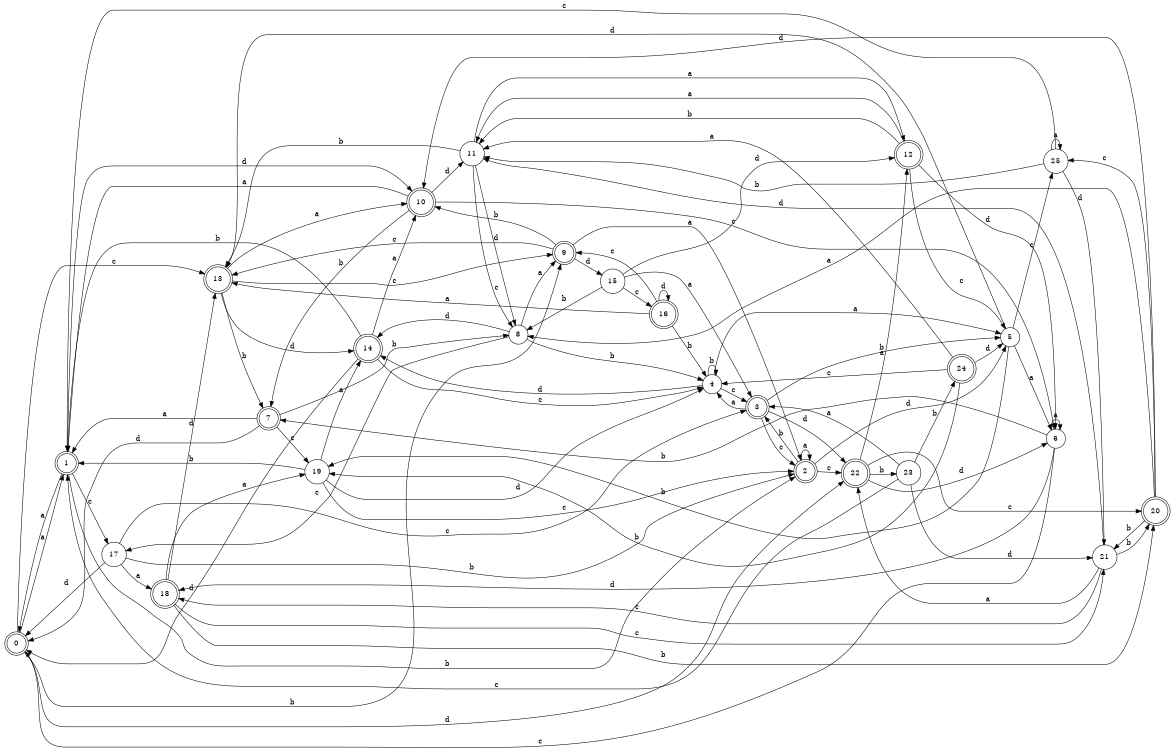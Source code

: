 digraph n21_9 {
__start0 [label="" shape="none"];

rankdir=LR;
size="8,5";

s0 [style="rounded,filled", color="black", fillcolor="white" shape="doublecircle", label="0"];
s1 [style="rounded,filled", color="black", fillcolor="white" shape="doublecircle", label="1"];
s2 [style="rounded,filled", color="black", fillcolor="white" shape="doublecircle", label="2"];
s3 [style="rounded,filled", color="black", fillcolor="white" shape="doublecircle", label="3"];
s4 [style="filled", color="black", fillcolor="white" shape="circle", label="4"];
s5 [style="filled", color="black", fillcolor="white" shape="circle", label="5"];
s6 [style="filled", color="black", fillcolor="white" shape="circle", label="6"];
s7 [style="rounded,filled", color="black", fillcolor="white" shape="doublecircle", label="7"];
s8 [style="filled", color="black", fillcolor="white" shape="circle", label="8"];
s9 [style="rounded,filled", color="black", fillcolor="white" shape="doublecircle", label="9"];
s10 [style="rounded,filled", color="black", fillcolor="white" shape="doublecircle", label="10"];
s11 [style="filled", color="black", fillcolor="white" shape="circle", label="11"];
s12 [style="rounded,filled", color="black", fillcolor="white" shape="doublecircle", label="12"];
s13 [style="rounded,filled", color="black", fillcolor="white" shape="doublecircle", label="13"];
s14 [style="rounded,filled", color="black", fillcolor="white" shape="doublecircle", label="14"];
s15 [style="filled", color="black", fillcolor="white" shape="circle", label="15"];
s16 [style="rounded,filled", color="black", fillcolor="white" shape="doublecircle", label="16"];
s17 [style="filled", color="black", fillcolor="white" shape="circle", label="17"];
s18 [style="rounded,filled", color="black", fillcolor="white" shape="doublecircle", label="18"];
s19 [style="filled", color="black", fillcolor="white" shape="circle", label="19"];
s20 [style="rounded,filled", color="black", fillcolor="white" shape="doublecircle", label="20"];
s21 [style="filled", color="black", fillcolor="white" shape="circle", label="21"];
s22 [style="rounded,filled", color="black", fillcolor="white" shape="doublecircle", label="22"];
s23 [style="filled", color="black", fillcolor="white" shape="circle", label="23"];
s24 [style="rounded,filled", color="black", fillcolor="white" shape="doublecircle", label="24"];
s25 [style="filled", color="black", fillcolor="white" shape="circle", label="25"];
s0 -> s1 [label="a"];
s0 -> s9 [label="b"];
s0 -> s13 [label="c"];
s0 -> s22 [label="d"];
s1 -> s0 [label="a"];
s1 -> s2 [label="b"];
s1 -> s17 [label="c"];
s1 -> s10 [label="d"];
s2 -> s2 [label="a"];
s2 -> s3 [label="b"];
s2 -> s22 [label="c"];
s2 -> s5 [label="d"];
s3 -> s4 [label="a"];
s3 -> s5 [label="b"];
s3 -> s2 [label="c"];
s3 -> s22 [label="d"];
s4 -> s5 [label="a"];
s4 -> s4 [label="b"];
s4 -> s3 [label="c"];
s4 -> s14 [label="d"];
s5 -> s6 [label="a"];
s5 -> s19 [label="b"];
s5 -> s25 [label="c"];
s5 -> s13 [label="d"];
s6 -> s6 [label="a"];
s6 -> s7 [label="b"];
s6 -> s0 [label="c"];
s6 -> s18 [label="d"];
s7 -> s1 [label="a"];
s7 -> s8 [label="b"];
s7 -> s19 [label="c"];
s7 -> s0 [label="d"];
s8 -> s9 [label="a"];
s8 -> s4 [label="b"];
s8 -> s17 [label="c"];
s8 -> s14 [label="d"];
s9 -> s2 [label="a"];
s9 -> s10 [label="b"];
s9 -> s13 [label="c"];
s9 -> s15 [label="d"];
s10 -> s1 [label="a"];
s10 -> s7 [label="b"];
s10 -> s6 [label="c"];
s10 -> s11 [label="d"];
s11 -> s12 [label="a"];
s11 -> s13 [label="b"];
s11 -> s8 [label="c"];
s11 -> s8 [label="d"];
s12 -> s11 [label="a"];
s12 -> s11 [label="b"];
s12 -> s5 [label="c"];
s12 -> s6 [label="d"];
s13 -> s10 [label="a"];
s13 -> s7 [label="b"];
s13 -> s9 [label="c"];
s13 -> s14 [label="d"];
s14 -> s10 [label="a"];
s14 -> s1 [label="b"];
s14 -> s4 [label="c"];
s14 -> s0 [label="d"];
s15 -> s3 [label="a"];
s15 -> s8 [label="b"];
s15 -> s16 [label="c"];
s15 -> s12 [label="d"];
s16 -> s13 [label="a"];
s16 -> s4 [label="b"];
s16 -> s9 [label="c"];
s16 -> s16 [label="d"];
s17 -> s18 [label="a"];
s17 -> s2 [label="b"];
s17 -> s3 [label="c"];
s17 -> s0 [label="d"];
s18 -> s19 [label="a"];
s18 -> s20 [label="b"];
s18 -> s21 [label="c"];
s18 -> s13 [label="d"];
s19 -> s14 [label="a"];
s19 -> s1 [label="b"];
s19 -> s2 [label="c"];
s19 -> s4 [label="d"];
s20 -> s8 [label="a"];
s20 -> s21 [label="b"];
s20 -> s25 [label="c"];
s20 -> s10 [label="d"];
s21 -> s22 [label="a"];
s21 -> s20 [label="b"];
s21 -> s18 [label="c"];
s21 -> s11 [label="d"];
s22 -> s12 [label="a"];
s22 -> s23 [label="b"];
s22 -> s20 [label="c"];
s22 -> s6 [label="d"];
s23 -> s3 [label="a"];
s23 -> s24 [label="b"];
s23 -> s1 [label="c"];
s23 -> s21 [label="d"];
s24 -> s11 [label="a"];
s24 -> s19 [label="b"];
s24 -> s4 [label="c"];
s24 -> s5 [label="d"];
s25 -> s25 [label="a"];
s25 -> s11 [label="b"];
s25 -> s1 [label="c"];
s25 -> s21 [label="d"];

}